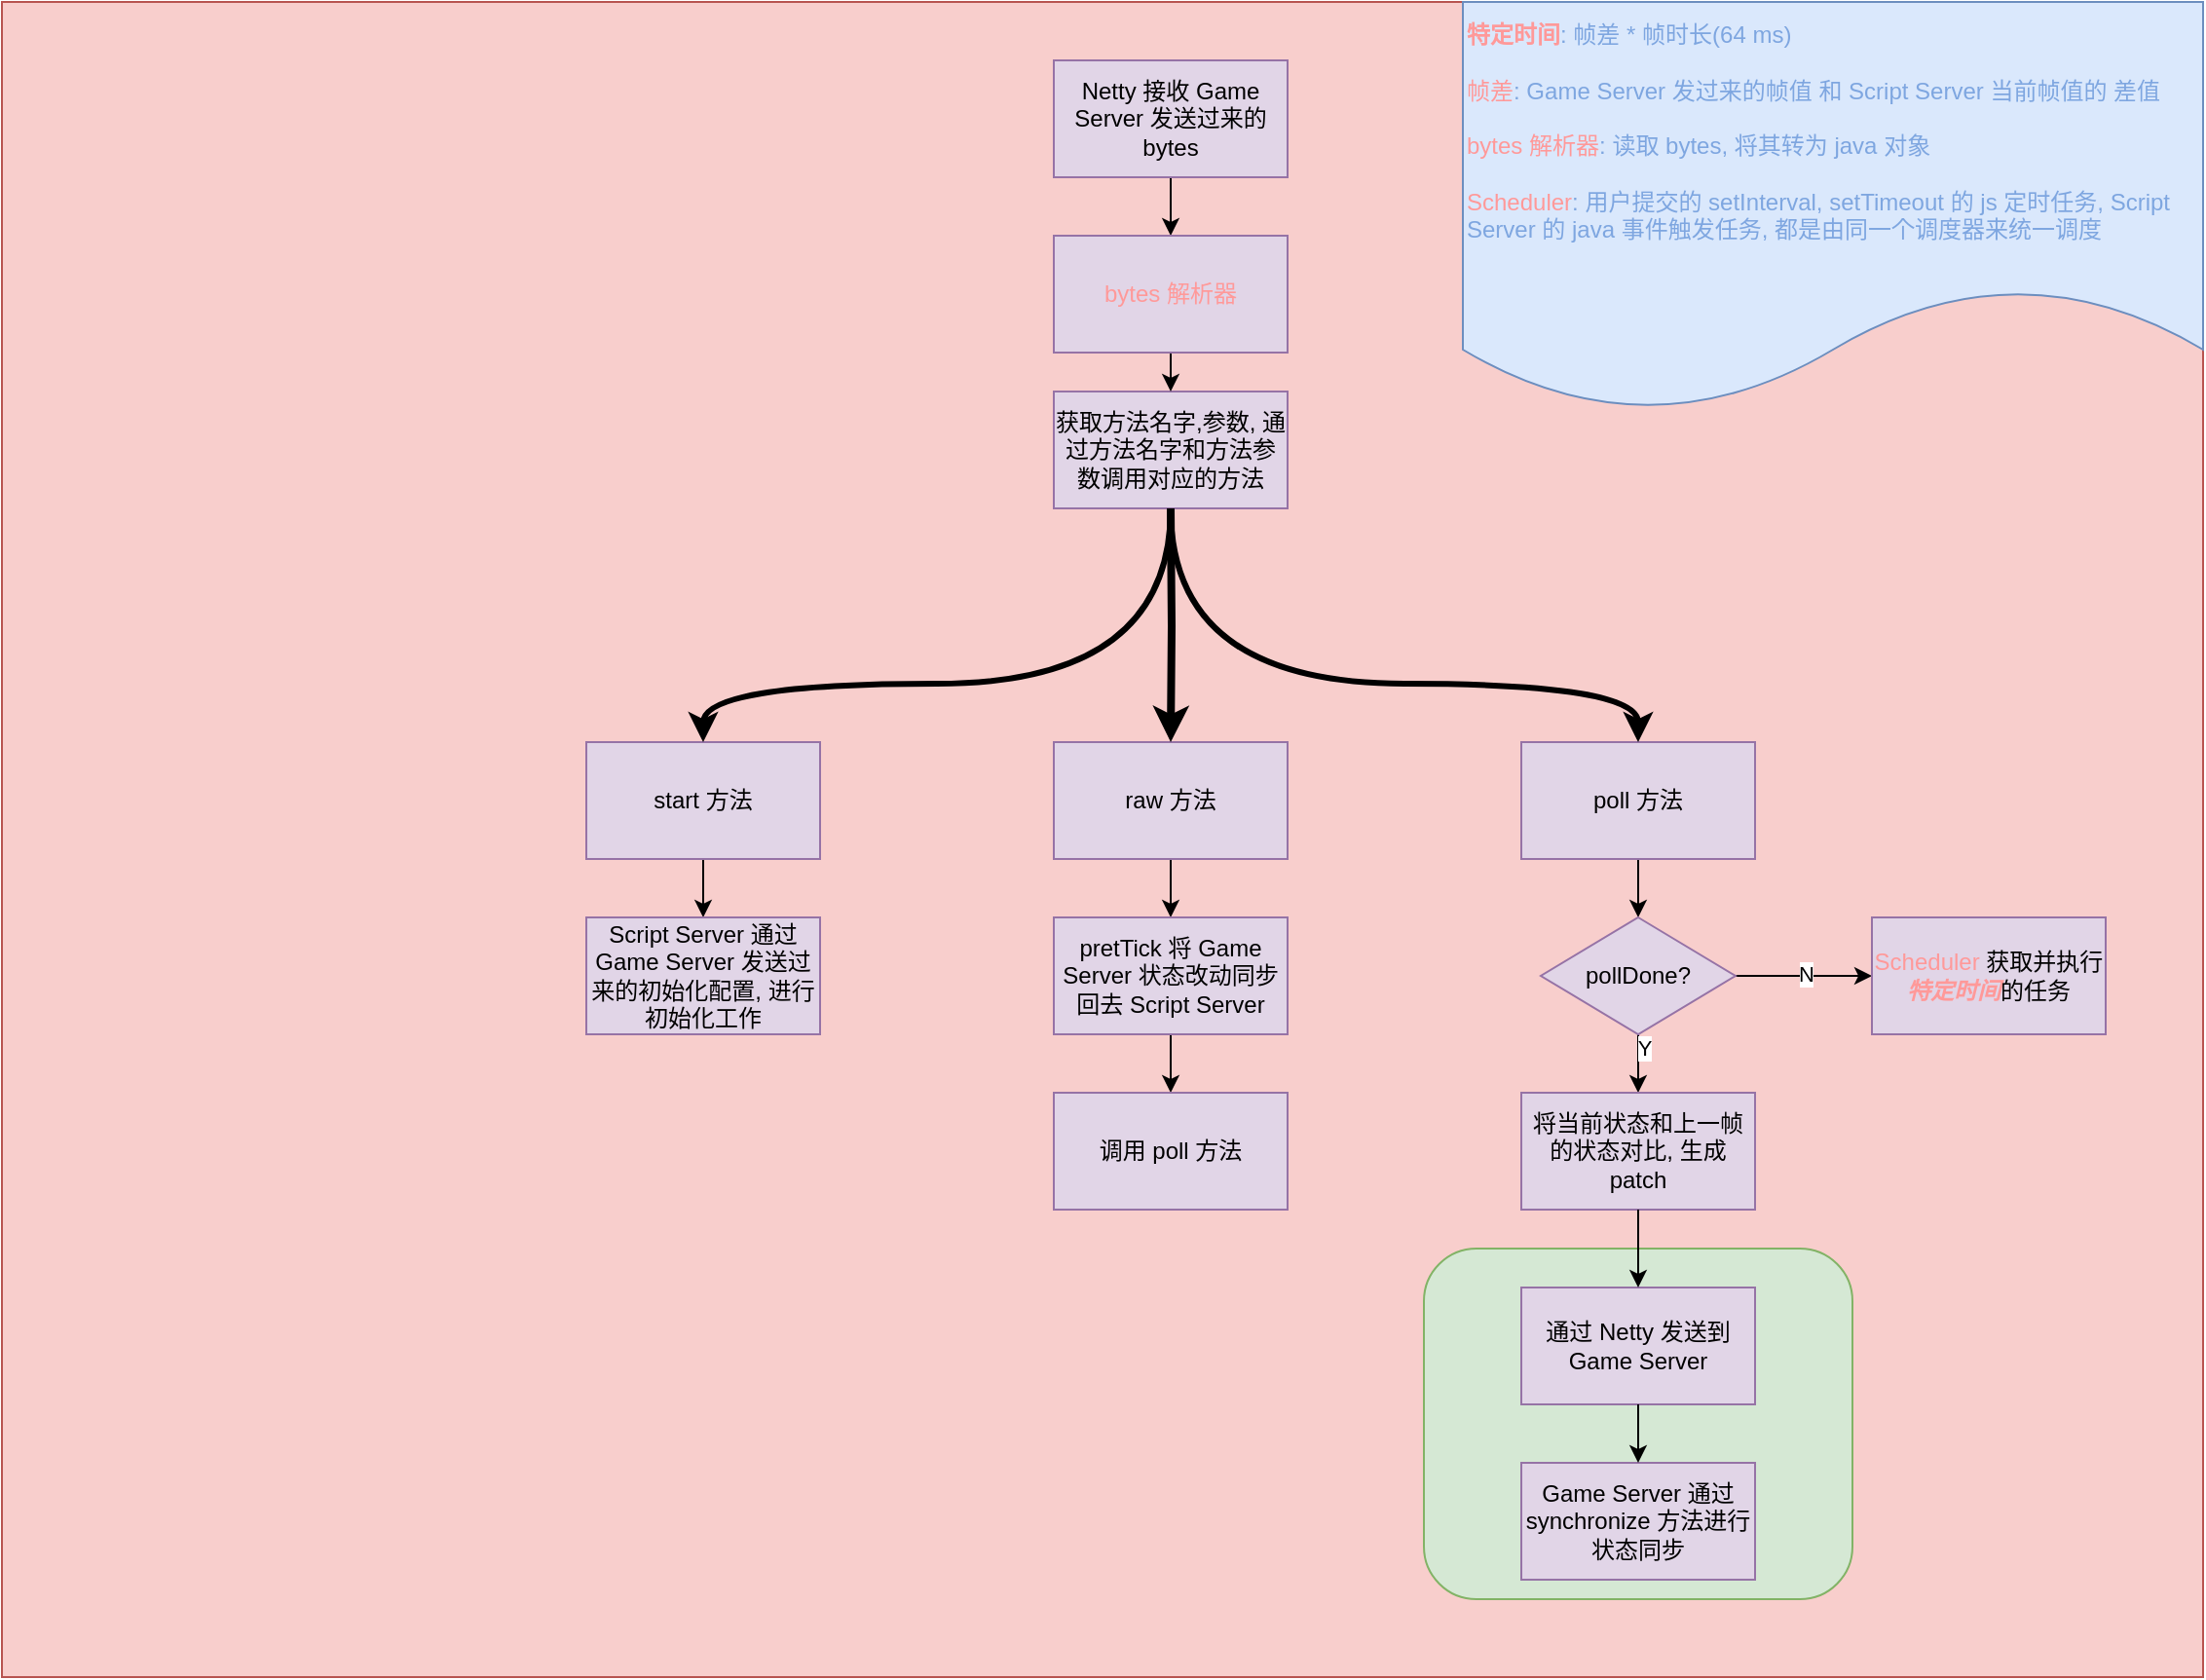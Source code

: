 <mxfile version="17.4.0" type="github">
  <diagram id="EDEEomOcJfc4IdZnWbGH" name="Page-1">
    <mxGraphModel dx="2013" dy="775" grid="1" gridSize="10" guides="1" tooltips="1" connect="1" arrows="1" fold="1" page="1" pageScale="1" pageWidth="827" pageHeight="1169" math="0" shadow="0">
      <root>
        <mxCell id="0" />
        <mxCell id="1" parent="0" />
        <mxCell id="7LyzdLkQbXA0cZ49Apmb-2" value="" style="rounded=0;whiteSpace=wrap;html=1;fillColor=#f8cecc;strokeColor=#b85450;" vertex="1" parent="1">
          <mxGeometry x="-200" y="30" width="1130" height="860" as="geometry" />
        </mxCell>
        <mxCell id="7LyzdLkQbXA0cZ49Apmb-59" value="" style="edgeStyle=orthogonalEdgeStyle;curved=1;orthogonalLoop=1;jettySize=auto;html=1;fontColor=#000000;strokeColor=#000000;strokeWidth=1;" edge="1" parent="1" source="7LyzdLkQbXA0cZ49Apmb-3" target="7LyzdLkQbXA0cZ49Apmb-21">
          <mxGeometry relative="1" as="geometry" />
        </mxCell>
        <mxCell id="7LyzdLkQbXA0cZ49Apmb-53" value="" style="edgeStyle=orthogonalEdgeStyle;curved=1;orthogonalLoop=1;jettySize=auto;html=1;fontColor=#CCCCCC;strokeColor=#000000;strokeWidth=1;" edge="1" parent="1" source="7LyzdLkQbXA0cZ49Apmb-5" target="7LyzdLkQbXA0cZ49Apmb-11">
          <mxGeometry relative="1" as="geometry" />
        </mxCell>
        <mxCell id="7LyzdLkQbXA0cZ49Apmb-5" value="raw 方法" style="rounded=0;whiteSpace=wrap;html=1;fillColor=#e1d5e7;strokeColor=#9673a6;" vertex="1" parent="1">
          <mxGeometry x="340" y="410" width="120" height="60" as="geometry" />
        </mxCell>
        <mxCell id="7LyzdLkQbXA0cZ49Apmb-57" value="" style="edgeStyle=orthogonalEdgeStyle;curved=1;orthogonalLoop=1;jettySize=auto;html=1;fontColor=#000000;strokeColor=#000000;strokeWidth=1;" edge="1" parent="1" source="7LyzdLkQbXA0cZ49Apmb-7" target="7LyzdLkQbXA0cZ49Apmb-9">
          <mxGeometry relative="1" as="geometry" />
        </mxCell>
        <mxCell id="7LyzdLkQbXA0cZ49Apmb-7" value="start 方法" style="rounded=0;whiteSpace=wrap;html=1;fillColor=#e1d5e7;strokeColor=#9673a6;" vertex="1" parent="1">
          <mxGeometry x="100" y="410" width="120" height="60" as="geometry" />
        </mxCell>
        <mxCell id="7LyzdLkQbXA0cZ49Apmb-49" value="" style="edgeStyle=orthogonalEdgeStyle;curved=1;orthogonalLoop=1;jettySize=auto;html=1;fontColor=#CCCCCC;strokeColor=#000000;strokeWidth=1;" edge="1" parent="1" source="7LyzdLkQbXA0cZ49Apmb-8" target="7LyzdLkQbXA0cZ49Apmb-13">
          <mxGeometry relative="1" as="geometry" />
        </mxCell>
        <mxCell id="7LyzdLkQbXA0cZ49Apmb-8" value="poll 方法" style="rounded=0;whiteSpace=wrap;html=1;fillColor=#e1d5e7;strokeColor=#9673a6;" vertex="1" parent="1">
          <mxGeometry x="580" y="410" width="120" height="60" as="geometry" />
        </mxCell>
        <mxCell id="7LyzdLkQbXA0cZ49Apmb-9" value="&lt;span style=&quot;text-align: left&quot;&gt;Script Server 通过 Game Server 发送过来的初始化配置, 进行初始化工作&lt;/span&gt;" style="rounded=0;whiteSpace=wrap;html=1;fillColor=#e1d5e7;strokeColor=#9673a6;" vertex="1" parent="1">
          <mxGeometry x="100" y="500" width="120" height="60" as="geometry" />
        </mxCell>
        <mxCell id="7LyzdLkQbXA0cZ49Apmb-54" value="" style="edgeStyle=orthogonalEdgeStyle;curved=1;orthogonalLoop=1;jettySize=auto;html=1;fontColor=#CCCCCC;strokeColor=#000000;strokeWidth=1;" edge="1" parent="1" source="7LyzdLkQbXA0cZ49Apmb-11" target="7LyzdLkQbXA0cZ49Apmb-12">
          <mxGeometry relative="1" as="geometry" />
        </mxCell>
        <mxCell id="7LyzdLkQbXA0cZ49Apmb-11" value="pretTick 将 Game Server 状态改动同步回去 Script Server" style="rounded=0;whiteSpace=wrap;html=1;fillColor=#e1d5e7;strokeColor=#9673a6;" vertex="1" parent="1">
          <mxGeometry x="340" y="500" width="120" height="60" as="geometry" />
        </mxCell>
        <mxCell id="7LyzdLkQbXA0cZ49Apmb-12" value="调用 poll 方法" style="rounded=0;whiteSpace=wrap;html=1;fillColor=#e1d5e7;strokeColor=#9673a6;" vertex="1" parent="1">
          <mxGeometry x="340" y="590" width="120" height="60" as="geometry" />
        </mxCell>
        <mxCell id="7LyzdLkQbXA0cZ49Apmb-50" value="" style="edgeStyle=orthogonalEdgeStyle;curved=1;orthogonalLoop=1;jettySize=auto;html=1;fontColor=#CCCCCC;strokeColor=#000000;strokeWidth=1;" edge="1" parent="1" source="7LyzdLkQbXA0cZ49Apmb-13" target="7LyzdLkQbXA0cZ49Apmb-16">
          <mxGeometry relative="1" as="geometry" />
        </mxCell>
        <mxCell id="7LyzdLkQbXA0cZ49Apmb-60" value="Y" style="edgeLabel;html=1;align=center;verticalAlign=middle;resizable=0;points=[];fontColor=#000000;" vertex="1" connectable="0" parent="7LyzdLkQbXA0cZ49Apmb-50">
          <mxGeometry x="-0.74" y="3" relative="1" as="geometry">
            <mxPoint as="offset" />
          </mxGeometry>
        </mxCell>
        <mxCell id="7LyzdLkQbXA0cZ49Apmb-51" value="" style="edgeStyle=orthogonalEdgeStyle;curved=1;orthogonalLoop=1;jettySize=auto;html=1;fontColor=#CCCCCC;strokeColor=#000000;strokeWidth=1;" edge="1" parent="1" source="7LyzdLkQbXA0cZ49Apmb-13" target="7LyzdLkQbXA0cZ49Apmb-15">
          <mxGeometry relative="1" as="geometry" />
        </mxCell>
        <mxCell id="7LyzdLkQbXA0cZ49Apmb-61" value="N" style="edgeLabel;html=1;align=center;verticalAlign=middle;resizable=0;points=[];fontColor=#000000;" vertex="1" connectable="0" parent="7LyzdLkQbXA0cZ49Apmb-51">
          <mxGeometry x="0.029" y="2" relative="1" as="geometry">
            <mxPoint y="1" as="offset" />
          </mxGeometry>
        </mxCell>
        <mxCell id="7LyzdLkQbXA0cZ49Apmb-13" value="pollDone?" style="rhombus;whiteSpace=wrap;html=1;fillColor=#e1d5e7;strokeColor=#9673a6;" vertex="1" parent="1">
          <mxGeometry x="590" y="500" width="100" height="60" as="geometry" />
        </mxCell>
        <mxCell id="7LyzdLkQbXA0cZ49Apmb-15" value="&lt;font color=&quot;#ff9999&quot;&gt;Scheduler&lt;/font&gt; 获取并执行&lt;i&gt;&lt;b&gt;&lt;font color=&quot;#ff9999&quot;&gt;特定时间&lt;/font&gt;&lt;/b&gt;&lt;/i&gt;的任务" style="rounded=0;whiteSpace=wrap;html=1;fillColor=#e1d5e7;strokeColor=#9673a6;" vertex="1" parent="1">
          <mxGeometry x="760" y="500" width="120" height="60" as="geometry" />
        </mxCell>
        <mxCell id="7LyzdLkQbXA0cZ49Apmb-16" value="将当前状态和上一帧的状态对比, 生成 patch" style="rounded=0;whiteSpace=wrap;html=1;fillColor=#e1d5e7;strokeColor=#9673a6;" vertex="1" parent="1">
          <mxGeometry x="580" y="590" width="120" height="60" as="geometry" />
        </mxCell>
        <mxCell id="7LyzdLkQbXA0cZ49Apmb-18" value="&lt;font color=&quot;#ff9999&quot;&gt;&lt;b&gt;特定时间&lt;/b&gt;&lt;/font&gt;&lt;font color=&quot;#7ea6e0&quot;&gt;: 帧差 * 帧时长(64 ms)&lt;/font&gt;&lt;br&gt;&lt;br&gt;&lt;font color=&quot;#ff9999&quot;&gt;帧差&lt;/font&gt;&lt;font color=&quot;#7ea6e0&quot;&gt;: Game Server 发过来的帧值 和 Script Server 当前帧值的 差值&lt;/font&gt;&lt;br&gt;&lt;br&gt;&lt;font color=&quot;#ff9999&quot;&gt;bytes 解析器&lt;/font&gt;&lt;font color=&quot;#7ea6e0&quot;&gt;: 读取 bytes, 将其转为 java 对象&lt;/font&gt;&lt;br&gt;&lt;br&gt;&lt;font color=&quot;#ff9999&quot;&gt;Scheduler&lt;/font&gt;&lt;font color=&quot;#7ea6e0&quot;&gt;: 用户提交的 setInterval, setTimeout 的 js 定时任务, Script Server 的 java 事件触发任务, 都是由同一个调度器来统一调度&lt;br&gt;&lt;br&gt;&lt;/font&gt;" style="shape=document;whiteSpace=wrap;html=1;boundedLbl=1;fillColor=#dae8fc;strokeColor=#6c8ebf;align=left;" vertex="1" parent="1">
          <mxGeometry x="550" y="30" width="380" height="210" as="geometry" />
        </mxCell>
        <mxCell id="7LyzdLkQbXA0cZ49Apmb-20" value="获取方法名字,参数, 通过方法名字和方法参数调用对应的方法" style="rounded=0;whiteSpace=wrap;html=1;fillColor=#e1d5e7;strokeColor=#9673a6;" vertex="1" parent="1">
          <mxGeometry x="340" y="230" width="120" height="60" as="geometry" />
        </mxCell>
        <mxCell id="7LyzdLkQbXA0cZ49Apmb-58" value="" style="edgeStyle=orthogonalEdgeStyle;curved=1;orthogonalLoop=1;jettySize=auto;html=1;fontColor=#000000;strokeColor=#000000;strokeWidth=1;" edge="1" parent="1" source="7LyzdLkQbXA0cZ49Apmb-21" target="7LyzdLkQbXA0cZ49Apmb-20">
          <mxGeometry relative="1" as="geometry" />
        </mxCell>
        <mxCell id="7LyzdLkQbXA0cZ49Apmb-21" value="&lt;font color=&quot;#ff9999&quot;&gt;bytes 解析器&lt;/font&gt;" style="rounded=0;whiteSpace=wrap;html=1;fillColor=#e1d5e7;strokeColor=#9673a6;" vertex="1" parent="1">
          <mxGeometry x="340" y="150" width="120" height="60" as="geometry" />
        </mxCell>
        <mxCell id="7LyzdLkQbXA0cZ49Apmb-35" value="" style="edgeStyle=orthogonalEdgeStyle;rounded=0;orthogonalLoop=1;jettySize=auto;html=1;fontColor=#CCCCCC;strokeColor=#000000;strokeWidth=4;" edge="1" parent="1" target="7LyzdLkQbXA0cZ49Apmb-5">
          <mxGeometry relative="1" as="geometry">
            <mxPoint x="400" y="290" as="sourcePoint" />
          </mxGeometry>
        </mxCell>
        <mxCell id="7LyzdLkQbXA0cZ49Apmb-40" value="" style="edgeStyle=orthogonalEdgeStyle;orthogonalLoop=1;jettySize=auto;html=1;fontColor=#CCCCCC;strokeColor=#000000;entryX=0.5;entryY=0;entryDx=0;entryDy=0;curved=1;strokeWidth=3;exitX=0.5;exitY=1;exitDx=0;exitDy=0;" edge="1" parent="1" source="7LyzdLkQbXA0cZ49Apmb-20" target="7LyzdLkQbXA0cZ49Apmb-7">
          <mxGeometry relative="1" as="geometry">
            <mxPoint x="420" y="290" as="sourcePoint" />
            <mxPoint x="420" y="410" as="targetPoint" />
            <Array as="points">
              <mxPoint x="400" y="380" />
              <mxPoint x="160" y="380" />
            </Array>
          </mxGeometry>
        </mxCell>
        <mxCell id="7LyzdLkQbXA0cZ49Apmb-42" value="" style="edgeStyle=orthogonalEdgeStyle;orthogonalLoop=1;jettySize=auto;html=1;fontColor=#CCCCCC;strokeColor=#000000;entryX=0.5;entryY=0;entryDx=0;entryDy=0;exitX=0.5;exitY=1;exitDx=0;exitDy=0;curved=1;strokeWidth=3;" edge="1" parent="1" source="7LyzdLkQbXA0cZ49Apmb-20" target="7LyzdLkQbXA0cZ49Apmb-8">
          <mxGeometry relative="1" as="geometry">
            <mxPoint x="400" y="340" as="sourcePoint" />
            <mxPoint x="400" y="410" as="targetPoint" />
            <Array as="points">
              <mxPoint x="400" y="380" />
              <mxPoint x="640" y="380" />
            </Array>
          </mxGeometry>
        </mxCell>
        <mxCell id="7LyzdLkQbXA0cZ49Apmb-3" value="Netty 接收 Game Server 发送过来的 bytes" style="rounded=0;whiteSpace=wrap;html=1;fillColor=#e1d5e7;strokeColor=#9673a6;" vertex="1" parent="1">
          <mxGeometry x="340" y="60" width="120" height="60" as="geometry" />
        </mxCell>
        <mxCell id="7LyzdLkQbXA0cZ49Apmb-70" value="" style="rounded=1;whiteSpace=wrap;html=1;fillColor=#d5e8d4;strokeColor=#82b366;" vertex="1" parent="1">
          <mxGeometry x="530" y="670" width="220" height="180" as="geometry" />
        </mxCell>
        <mxCell id="7LyzdLkQbXA0cZ49Apmb-17" value="通过 Netty 发送到 Game Server" style="rounded=0;whiteSpace=wrap;html=1;fillColor=#e1d5e7;strokeColor=#9673a6;" vertex="1" parent="1">
          <mxGeometry x="580" y="690" width="120" height="60" as="geometry" />
        </mxCell>
        <mxCell id="7LyzdLkQbXA0cZ49Apmb-62" value="Game Server 通过 synchronize 方法进行状态同步" style="rounded=0;whiteSpace=wrap;html=1;fillColor=#e1d5e7;strokeColor=#9673a6;" vertex="1" parent="1">
          <mxGeometry x="580" y="780" width="120" height="60" as="geometry" />
        </mxCell>
        <mxCell id="7LyzdLkQbXA0cZ49Apmb-52" value="" style="edgeStyle=orthogonalEdgeStyle;curved=1;orthogonalLoop=1;jettySize=auto;html=1;fontColor=#CCCCCC;strokeColor=#000000;strokeWidth=1;" edge="1" parent="1" source="7LyzdLkQbXA0cZ49Apmb-16" target="7LyzdLkQbXA0cZ49Apmb-17">
          <mxGeometry relative="1" as="geometry" />
        </mxCell>
        <mxCell id="7LyzdLkQbXA0cZ49Apmb-63" value="" style="edgeStyle=orthogonalEdgeStyle;curved=1;orthogonalLoop=1;jettySize=auto;html=1;fontColor=#000000;strokeColor=#000000;strokeWidth=1;" edge="1" parent="1" source="7LyzdLkQbXA0cZ49Apmb-17" target="7LyzdLkQbXA0cZ49Apmb-62">
          <mxGeometry relative="1" as="geometry" />
        </mxCell>
      </root>
    </mxGraphModel>
  </diagram>
</mxfile>
